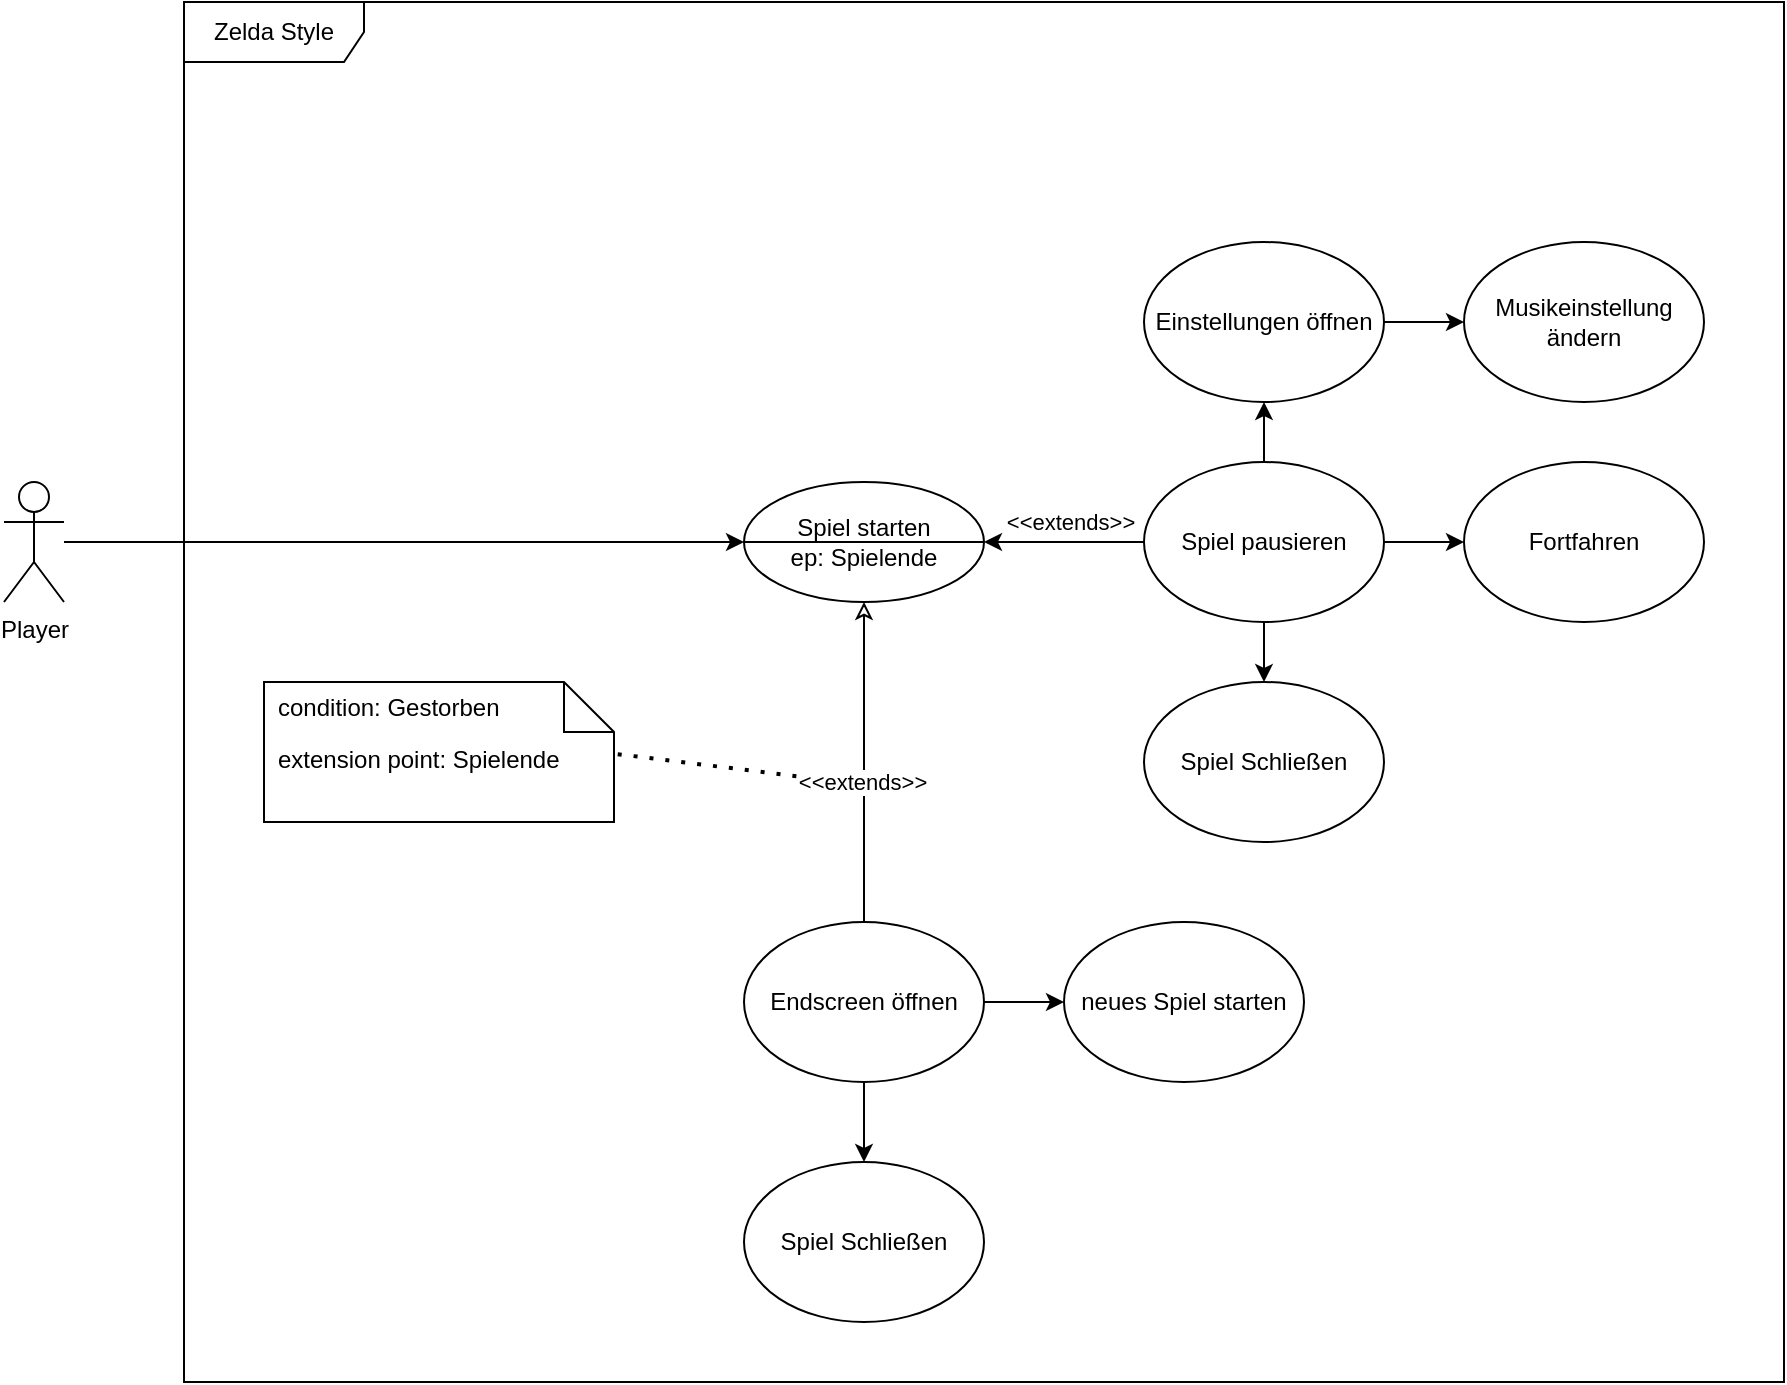 <mxfile version="26.0.9">
  <diagram name="Seite-1" id="QVK9Hjw9DDnPwOAztcGD">
    <mxGraphModel dx="2901" dy="2309" grid="1" gridSize="10" guides="1" tooltips="1" connect="1" arrows="1" fold="1" page="1" pageScale="1" pageWidth="827" pageHeight="1169" math="0" shadow="0">
      <root>
        <mxCell id="0" />
        <mxCell id="1" parent="0" />
        <mxCell id="e4EoEagE3-3BkILACpzR-1" value="Player" style="shape=umlActor;verticalLabelPosition=bottom;verticalAlign=top;html=1;outlineConnect=0;" parent="1" vertex="1">
          <mxGeometry x="-580" y="-140" width="30" height="60" as="geometry" />
        </mxCell>
        <mxCell id="e4EoEagE3-3BkILACpzR-15" style="edgeStyle=orthogonalEdgeStyle;rounded=0;orthogonalLoop=1;jettySize=auto;html=1;" parent="1" source="e4EoEagE3-3BkILACpzR-4" target="e4EoEagE3-3BkILACpzR-5" edge="1">
          <mxGeometry relative="1" as="geometry" />
        </mxCell>
        <mxCell id="e4EoEagE3-3BkILACpzR-4" value="Einstellungen öffn&lt;span style=&quot;background-color: transparent; color: light-dark(rgb(0, 0, 0), rgb(255, 255, 255));&quot;&gt;en&lt;/span&gt;" style="ellipse;whiteSpace=wrap;html=1;" parent="1" vertex="1">
          <mxGeometry x="-10" y="-260" width="120" height="80" as="geometry" />
        </mxCell>
        <mxCell id="e4EoEagE3-3BkILACpzR-5" value="Musikeinstellung ändern" style="ellipse;whiteSpace=wrap;html=1;" parent="1" vertex="1">
          <mxGeometry x="150" y="-260" width="120" height="80" as="geometry" />
        </mxCell>
        <mxCell id="e4EoEagE3-3BkILACpzR-13" style="edgeStyle=orthogonalEdgeStyle;rounded=0;orthogonalLoop=1;jettySize=auto;html=1;" parent="1" source="e4EoEagE3-3BkILACpzR-22" target="e4EoEagE3-3BkILACpzR-4" edge="1">
          <mxGeometry relative="1" as="geometry" />
        </mxCell>
        <mxCell id="e4EoEagE3-3BkILACpzR-23" style="edgeStyle=orthogonalEdgeStyle;rounded=0;orthogonalLoop=1;jettySize=auto;html=1;" parent="1" source="e4EoEagE3-3BkILACpzR-22" target="e4EoEagE3-3BkILACpzR-31" edge="1">
          <mxGeometry relative="1" as="geometry">
            <mxPoint x="-90" y="-120" as="targetPoint" />
          </mxGeometry>
        </mxCell>
        <mxCell id="e4EoEagE3-3BkILACpzR-24" value="&amp;lt;&amp;lt;extends&amp;gt;&amp;gt;" style="edgeLabel;html=1;align=center;verticalAlign=middle;resizable=0;points=[];" parent="e4EoEagE3-3BkILACpzR-23" vertex="1" connectable="0">
          <mxGeometry x="-0.188" y="5" relative="1" as="geometry">
            <mxPoint x="-5" y="-15" as="offset" />
          </mxGeometry>
        </mxCell>
        <mxCell id="e4EoEagE3-3BkILACpzR-42" value="" style="edgeStyle=orthogonalEdgeStyle;rounded=0;orthogonalLoop=1;jettySize=auto;html=1;" parent="1" source="e4EoEagE3-3BkILACpzR-22" target="e4EoEagE3-3BkILACpzR-41" edge="1">
          <mxGeometry relative="1" as="geometry" />
        </mxCell>
        <mxCell id="e4EoEagE3-3BkILACpzR-22" value="Spiel pausieren" style="ellipse;whiteSpace=wrap;html=1;" parent="1" vertex="1">
          <mxGeometry x="-10" y="-150" width="120" height="80" as="geometry" />
        </mxCell>
        <mxCell id="e4EoEagE3-3BkILACpzR-25" value="Zelda Style" style="shape=umlFrame;whiteSpace=wrap;html=1;pointerEvents=0;width=90;height=30;" parent="1" vertex="1">
          <mxGeometry x="-490" y="-380" width="800" height="690" as="geometry" />
        </mxCell>
        <mxCell id="e4EoEagE3-3BkILACpzR-28" value="extension point: Spielende" style="shape=note2;boundedLbl=1;whiteSpace=wrap;html=1;size=25;verticalAlign=top;align=left;spacingLeft=5;" parent="1" vertex="1">
          <mxGeometry x="-450" y="-40" width="175" height="70" as="geometry" />
        </mxCell>
        <mxCell id="e4EoEagE3-3BkILACpzR-29" value="condition: Gestorben" style="resizeWidth=1;part=1;strokeColor=none;fillColor=none;align=left;spacingLeft=5;whiteSpace=wrap;html=1;" parent="e4EoEagE3-3BkILACpzR-28" vertex="1">
          <mxGeometry width="175" height="25" relative="1" as="geometry" />
        </mxCell>
        <mxCell id="e4EoEagE3-3BkILACpzR-30" value="" style="endArrow=none;dashed=1;html=1;dashPattern=1 3;strokeWidth=2;rounded=0;entryX=0.996;entryY=0.511;entryDx=0;entryDy=0;entryPerimeter=0;" parent="e4EoEagE3-3BkILACpzR-28" target="e4EoEagE3-3BkILACpzR-28" edge="1">
          <mxGeometry width="50" height="50" relative="1" as="geometry">
            <mxPoint x="290" y="50" as="sourcePoint" />
            <mxPoint x="143.75" y="58.333" as="targetPoint" />
          </mxGeometry>
        </mxCell>
        <mxCell id="e4EoEagE3-3BkILACpzR-33" style="edgeStyle=orthogonalEdgeStyle;rounded=0;orthogonalLoop=1;jettySize=auto;html=1;startArrow=classic;startFill=0;endArrow=none;" parent="1" source="e4EoEagE3-3BkILACpzR-31" target="e4EoEagE3-3BkILACpzR-32" edge="1">
          <mxGeometry relative="1" as="geometry" />
        </mxCell>
        <mxCell id="e4EoEagE3-3BkILACpzR-39" value="&amp;lt;&amp;lt;extends&amp;gt;&amp;gt;" style="edgeLabel;html=1;align=center;verticalAlign=middle;resizable=0;points=[];" parent="e4EoEagE3-3BkILACpzR-33" vertex="1" connectable="0">
          <mxGeometry x="0.14" y="-1" relative="1" as="geometry">
            <mxPoint y="-1" as="offset" />
          </mxGeometry>
        </mxCell>
        <mxCell id="e4EoEagE3-3BkILACpzR-31" value="Spiel starten&lt;br&gt;ep: Spielende" style="shape=lineEllipse;perimeter=ellipsePerimeter;whiteSpace=wrap;html=1;backgroundOutline=1;" parent="1" vertex="1">
          <mxGeometry x="-210" y="-140" width="120" height="60" as="geometry" />
        </mxCell>
        <mxCell id="e4EoEagE3-3BkILACpzR-37" style="edgeStyle=orthogonalEdgeStyle;rounded=0;orthogonalLoop=1;jettySize=auto;html=1;" parent="1" source="e4EoEagE3-3BkILACpzR-32" target="e4EoEagE3-3BkILACpzR-34" edge="1">
          <mxGeometry relative="1" as="geometry" />
        </mxCell>
        <mxCell id="e4EoEagE3-3BkILACpzR-32" value="Endscreen öffnen" style="ellipse;whiteSpace=wrap;html=1;" parent="1" vertex="1">
          <mxGeometry x="-210" y="80" width="120" height="80" as="geometry" />
        </mxCell>
        <mxCell id="e4EoEagE3-3BkILACpzR-34" value="neues Spiel starten" style="ellipse;whiteSpace=wrap;html=1;" parent="1" vertex="1">
          <mxGeometry x="-50" y="80" width="120" height="80" as="geometry" />
        </mxCell>
        <mxCell id="e4EoEagE3-3BkILACpzR-41" value="Fortfahren" style="ellipse;whiteSpace=wrap;html=1;" parent="1" vertex="1">
          <mxGeometry x="150" y="-150" width="120" height="80" as="geometry" />
        </mxCell>
        <mxCell id="By-NntcNAX06wNvslG7J-1" value="" style="edgeStyle=orthogonalEdgeStyle;rounded=0;orthogonalLoop=1;jettySize=auto;html=1;entryX=0;entryY=0.5;entryDx=0;entryDy=0;" edge="1" parent="1" source="e4EoEagE3-3BkILACpzR-1" target="e4EoEagE3-3BkILACpzR-31">
          <mxGeometry relative="1" as="geometry">
            <mxPoint x="-370" y="-180" as="sourcePoint" />
            <mxPoint x="-250" y="-180" as="targetPoint" />
          </mxGeometry>
        </mxCell>
        <mxCell id="By-NntcNAX06wNvslG7J-3" value="Spiel Schließen" style="ellipse;whiteSpace=wrap;html=1;" vertex="1" parent="1">
          <mxGeometry x="-10" y="-40" width="120" height="80" as="geometry" />
        </mxCell>
        <mxCell id="By-NntcNAX06wNvslG7J-4" value="" style="edgeStyle=orthogonalEdgeStyle;rounded=0;orthogonalLoop=1;jettySize=auto;html=1;" edge="1" parent="1" source="e4EoEagE3-3BkILACpzR-32" target="By-NntcNAX06wNvslG7J-6">
          <mxGeometry relative="1" as="geometry">
            <mxPoint x="120" y="-100" as="sourcePoint" />
            <mxPoint x="160" y="-100" as="targetPoint" />
          </mxGeometry>
        </mxCell>
        <mxCell id="By-NntcNAX06wNvslG7J-5" value="" style="edgeStyle=orthogonalEdgeStyle;rounded=0;orthogonalLoop=1;jettySize=auto;html=1;" edge="1" parent="1" source="e4EoEagE3-3BkILACpzR-22" target="By-NntcNAX06wNvslG7J-3">
          <mxGeometry relative="1" as="geometry">
            <mxPoint x="130" y="-90" as="sourcePoint" />
            <mxPoint x="170" y="-90" as="targetPoint" />
          </mxGeometry>
        </mxCell>
        <mxCell id="By-NntcNAX06wNvslG7J-6" value="Spiel Schließen" style="ellipse;whiteSpace=wrap;html=1;" vertex="1" parent="1">
          <mxGeometry x="-210" y="200" width="120" height="80" as="geometry" />
        </mxCell>
      </root>
    </mxGraphModel>
  </diagram>
</mxfile>
